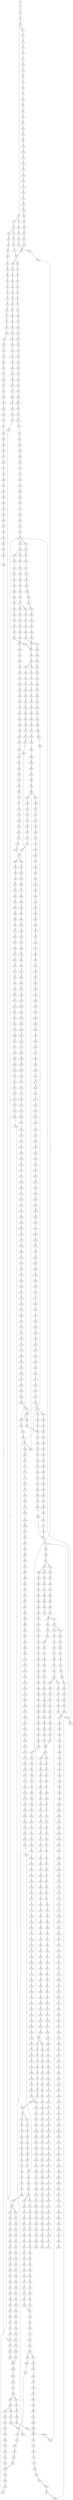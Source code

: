 strict digraph  {
	S0 -> S1 [ label = A ];
	S1 -> S2 [ label = C ];
	S2 -> S3 [ label = A ];
	S3 -> S4 [ label = G ];
	S4 -> S5 [ label = T ];
	S4 -> S6 [ label = G ];
	S5 -> S7 [ label = T ];
	S6 -> S8 [ label = G ];
	S6 -> S9 [ label = T ];
	S7 -> S10 [ label = G ];
	S8 -> S11 [ label = T ];
	S9 -> S12 [ label = C ];
	S10 -> S13 [ label = A ];
	S11 -> S14 [ label = C ];
	S12 -> S15 [ label = C ];
	S12 -> S16 [ label = T ];
	S13 -> S17 [ label = C ];
	S14 -> S18 [ label = C ];
	S15 -> S19 [ label = C ];
	S16 -> S20 [ label = C ];
	S17 -> S21 [ label = T ];
	S18 -> S22 [ label = G ];
	S19 -> S23 [ label = T ];
	S20 -> S24 [ label = T ];
	S21 -> S25 [ label = G ];
	S22 -> S26 [ label = C ];
	S23 -> S27 [ label = T ];
	S24 -> S28 [ label = C ];
	S25 -> S29 [ label = T ];
	S26 -> S30 [ label = C ];
	S27 -> S31 [ label = C ];
	S28 -> S32 [ label = C ];
	S29 -> S33 [ label = A ];
	S30 -> S34 [ label = G ];
	S31 -> S35 [ label = T ];
	S31 -> S36 [ label = G ];
	S32 -> S37 [ label = G ];
	S33 -> S38 [ label = C ];
	S34 -> S39 [ label = C ];
	S34 -> S40 [ label = G ];
	S35 -> S41 [ label = C ];
	S36 -> S42 [ label = C ];
	S37 -> S43 [ label = T ];
	S38 -> S44 [ label = A ];
	S39 -> S45 [ label = A ];
	S40 -> S46 [ label = A ];
	S41 -> S47 [ label = G ];
	S42 -> S48 [ label = A ];
	S43 -> S49 [ label = A ];
	S44 -> S50 [ label = C ];
	S45 -> S51 [ label = C ];
	S46 -> S52 [ label = A ];
	S47 -> S53 [ label = T ];
	S48 -> S54 [ label = C ];
	S49 -> S55 [ label = C ];
	S50 -> S56 [ label = T ];
	S51 -> S57 [ label = G ];
	S52 -> S58 [ label = C ];
	S53 -> S59 [ label = A ];
	S54 -> S60 [ label = G ];
	S55 -> S61 [ label = A ];
	S56 -> S62 [ label = T ];
	S57 -> S63 [ label = C ];
	S58 -> S64 [ label = T ];
	S59 -> S65 [ label = C ];
	S60 -> S66 [ label = T ];
	S61 -> S67 [ label = T ];
	S62 -> S68 [ label = G ];
	S63 -> S69 [ label = G ];
	S64 -> S70 [ label = G ];
	S65 -> S71 [ label = G ];
	S66 -> S72 [ label = G ];
	S67 -> S73 [ label = G ];
	S68 -> S74 [ label = G ];
	S69 -> S75 [ label = C ];
	S70 -> S76 [ label = C ];
	S71 -> S77 [ label = G ];
	S72 -> S78 [ label = G ];
	S73 -> S79 [ label = G ];
	S74 -> S80 [ label = A ];
	S75 -> S81 [ label = A ];
	S76 -> S82 [ label = A ];
	S77 -> S83 [ label = C ];
	S78 -> S84 [ label = C ];
	S79 -> S85 [ label = C ];
	S80 -> S86 [ label = G ];
	S81 -> S87 [ label = G ];
	S82 -> S88 [ label = A ];
	S83 -> S89 [ label = T ];
	S84 -> S90 [ label = G ];
	S85 -> S91 [ label = G ];
	S86 -> S92 [ label = A ];
	S87 -> S93 [ label = C ];
	S88 -> S94 [ label = C ];
	S89 -> S95 [ label = A ];
	S90 -> S96 [ label = T ];
	S91 -> S97 [ label = C ];
	S92 -> S98 [ label = C ];
	S93 -> S99 [ label = C ];
	S94 -> S100 [ label = C ];
	S95 -> S101 [ label = C ];
	S96 -> S102 [ label = C ];
	S97 -> S103 [ label = C ];
	S98 -> S104 [ label = C ];
	S99 -> S105 [ label = G ];
	S100 -> S106 [ label = A ];
	S101 -> S107 [ label = T ];
	S102 -> S108 [ label = C ];
	S103 -> S109 [ label = C ];
	S104 -> S110 [ label = C ];
	S105 -> S111 [ label = G ];
	S106 -> S112 [ label = G ];
	S107 -> S113 [ label = G ];
	S108 -> S114 [ label = C ];
	S109 -> S115 [ label = C ];
	S110 -> S116 [ label = C ];
	S111 -> S117 [ label = C ];
	S111 -> S118 [ label = T ];
	S112 -> S119 [ label = A ];
	S113 -> S120 [ label = G ];
	S114 -> S121 [ label = C ];
	S115 -> S122 [ label = C ];
	S116 -> S123 [ label = C ];
	S117 -> S124 [ label = A ];
	S118 -> S125 [ label = G ];
	S119 -> S126 [ label = A ];
	S120 -> S127 [ label = T ];
	S121 -> S128 [ label = A ];
	S122 -> S129 [ label = A ];
	S123 -> S130 [ label = C ];
	S124 -> S131 [ label = C ];
	S125 -> S132 [ label = G ];
	S126 -> S133 [ label = C ];
	S127 -> S134 [ label = G ];
	S128 -> S135 [ label = C ];
	S129 -> S136 [ label = C ];
	S130 -> S137 [ label = T ];
	S131 -> S138 [ label = T ];
	S132 -> S139 [ label = A ];
	S133 -> S140 [ label = A ];
	S134 -> S141 [ label = C ];
	S135 -> S142 [ label = T ];
	S136 -> S143 [ label = T ];
	S137 -> S144 [ label = T ];
	S138 -> S145 [ label = T ];
	S139 -> S146 [ label = A ];
	S140 -> S147 [ label = G ];
	S141 -> S148 [ label = T ];
	S142 -> S149 [ label = T ];
	S143 -> S150 [ label = T ];
	S144 -> S151 [ label = C ];
	S145 -> S152 [ label = C ];
	S146 -> S153 [ label = G ];
	S147 -> S154 [ label = C ];
	S148 -> S155 [ label = A ];
	S149 -> S156 [ label = G ];
	S150 -> S157 [ label = T ];
	S151 -> S158 [ label = A ];
	S152 -> S159 [ label = A ];
	S153 -> S160 [ label = A ];
	S154 -> S161 [ label = C ];
	S155 -> S162 [ label = C ];
	S156 -> S163 [ label = A ];
	S157 -> S164 [ label = A ];
	S158 -> S165 [ label = G ];
	S159 -> S166 [ label = G ];
	S160 -> S167 [ label = A ];
	S161 -> S168 [ label = G ];
	S162 -> S169 [ label = T ];
	S163 -> S170 [ label = G ];
	S164 -> S171 [ label = G ];
	S165 -> S172 [ label = A ];
	S166 -> S173 [ label = C ];
	S167 -> S174 [ label = C ];
	S168 -> S175 [ label = T ];
	S169 -> S176 [ label = G ];
	S170 -> S177 [ label = C ];
	S171 -> S178 [ label = C ];
	S172 -> S179 [ label = G ];
	S173 -> S180 [ label = C ];
	S174 -> S181 [ label = G ];
	S175 -> S182 [ label = C ];
	S176 -> S183 [ label = T ];
	S177 -> S184 [ label = C ];
	S178 -> S185 [ label = C ];
	S179 -> S186 [ label = G ];
	S180 -> S187 [ label = G ];
	S181 -> S188 [ label = G ];
	S182 -> S189 [ label = C ];
	S183 -> S190 [ label = A ];
	S184 -> S191 [ label = G ];
	S185 -> S192 [ label = G ];
	S186 -> S193 [ label = T ];
	S187 -> S194 [ label = C ];
	S188 -> S195 [ label = C ];
	S189 -> S196 [ label = T ];
	S190 -> S197 [ label = A ];
	S191 -> S198 [ label = C ];
	S192 -> S199 [ label = T ];
	S193 -> S200 [ label = C ];
	S194 -> S201 [ label = C ];
	S195 -> S202 [ label = A ];
	S196 -> S203 [ label = C ];
	S197 -> S204 [ label = C ];
	S198 -> S205 [ label = C ];
	S199 -> S206 [ label = C ];
	S200 -> S207 [ label = C ];
	S201 -> S208 [ label = C ];
	S202 -> S209 [ label = C ];
	S203 -> S210 [ label = T ];
	S204 -> S211 [ label = A ];
	S205 -> S212 [ label = C ];
	S206 -> S213 [ label = C ];
	S207 -> S214 [ label = C ];
	S208 -> S215 [ label = C ];
	S209 -> S216 [ label = C ];
	S209 -> S217 [ label = T ];
	S210 -> S218 [ label = G ];
	S211 -> S219 [ label = C ];
	S212 -> S220 [ label = C ];
	S213 -> S221 [ label = C ];
	S214 -> S222 [ label = T ];
	S215 -> S223 [ label = T ];
	S216 -> S224 [ label = G ];
	S217 -> S225 [ label = G ];
	S218 -> S226 [ label = T ];
	S219 -> S227 [ label = A ];
	S220 -> S223 [ label = T ];
	S221 -> S228 [ label = A ];
	S222 -> S229 [ label = T ];
	S223 -> S230 [ label = T ];
	S223 -> S231 [ label = C ];
	S224 -> S232 [ label = G ];
	S225 -> S233 [ label = G ];
	S226 -> S234 [ label = C ];
	S227 -> S235 [ label = C ];
	S228 -> S236 [ label = C ];
	S229 -> S31 [ label = C ];
	S230 -> S237 [ label = C ];
	S231 -> S238 [ label = C ];
	S232 -> S239 [ label = G ];
	S233 -> S240 [ label = G ];
	S234 -> S241 [ label = G ];
	S235 -> S242 [ label = G ];
	S236 -> S243 [ label = C ];
	S237 -> S244 [ label = A ];
	S238 -> S245 [ label = A ];
	S239 -> S246 [ label = A ];
	S240 -> S247 [ label = A ];
	S241 -> S248 [ label = T ];
	S242 -> S249 [ label = C ];
	S243 -> S250 [ label = A ];
	S244 -> S251 [ label = C ];
	S245 -> S252 [ label = C ];
	S246 -> S253 [ label = A ];
	S247 -> S254 [ label = A ];
	S248 -> S255 [ label = G ];
	S249 -> S256 [ label = T ];
	S250 -> S257 [ label = C ];
	S251 -> S258 [ label = G ];
	S252 -> S259 [ label = C ];
	S253 -> S260 [ label = T ];
	S254 -> S261 [ label = C ];
	S255 -> S262 [ label = G ];
	S256 -> S263 [ label = C ];
	S257 -> S264 [ label = C ];
	S258 -> S265 [ label = C ];
	S259 -> S266 [ label = C ];
	S260 -> S267 [ label = T ];
	S261 -> S268 [ label = T ];
	S262 -> S269 [ label = T ];
	S263 -> S270 [ label = C ];
	S264 -> S271 [ label = G ];
	S265 -> S272 [ label = T ];
	S266 -> S273 [ label = G ];
	S267 -> S274 [ label = G ];
	S268 -> S275 [ label = G ];
	S269 -> S276 [ label = A ];
	S270 -> S277 [ label = T ];
	S271 -> S278 [ label = A ];
	S272 -> S279 [ label = C ];
	S273 -> S280 [ label = C ];
	S274 -> S281 [ label = A ];
	S275 -> S282 [ label = G ];
	S277 -> S283 [ label = A ];
	S278 -> S284 [ label = T ];
	S279 -> S285 [ label = C ];
	S280 -> S286 [ label = C ];
	S281 -> S287 [ label = A ];
	S282 -> S288 [ label = A ];
	S283 -> S289 [ label = G ];
	S284 -> S290 [ label = C ];
	S285 -> S291 [ label = G ];
	S286 -> S292 [ label = G ];
	S287 -> S293 [ label = C ];
	S288 -> S294 [ label = C ];
	S289 -> S295 [ label = A ];
	S290 -> S296 [ label = G ];
	S291 -> S297 [ label = G ];
	S292 -> S298 [ label = G ];
	S293 -> S299 [ label = C ];
	S294 -> S300 [ label = C ];
	S295 -> S301 [ label = A ];
	S296 -> S302 [ label = G ];
	S297 -> S303 [ label = T ];
	S298 -> S304 [ label = T ];
	S299 -> S305 [ label = C ];
	S300 -> S306 [ label = C ];
	S301 -> S307 [ label = C ];
	S302 -> S308 [ label = T ];
	S303 -> S309 [ label = T ];
	S304 -> S310 [ label = C ];
	S305 -> S311 [ label = G ];
	S306 -> S312 [ label = G ];
	S307 -> S313 [ label = T ];
	S308 -> S314 [ label = T ];
	S309 -> S315 [ label = G ];
	S310 -> S316 [ label = C ];
	S311 -> S317 [ label = T ];
	S312 -> S318 [ label = T ];
	S313 -> S319 [ label = T ];
	S314 -> S320 [ label = C ];
	S315 -> S321 [ label = C ];
	S316 -> S322 [ label = C ];
	S317 -> S323 [ label = C ];
	S318 -> S324 [ label = C ];
	S319 -> S325 [ label = C ];
	S320 -> S326 [ label = C ];
	S321 -> S327 [ label = A ];
	S322 -> S328 [ label = A ];
	S323 -> S329 [ label = T ];
	S324 -> S330 [ label = T ];
	S325 -> S331 [ label = A ];
	S326 -> S332 [ label = A ];
	S327 -> S333 [ label = C ];
	S328 -> S334 [ label = G ];
	S329 -> S335 [ label = C ];
	S330 -> S336 [ label = C ];
	S331 -> S337 [ label = A ];
	S332 -> S338 [ label = G ];
	S333 -> S339 [ label = T ];
	S334 -> S340 [ label = T ];
	S335 -> S341 [ label = G ];
	S336 -> S341 [ label = G ];
	S337 -> S342 [ label = C ];
	S338 -> S343 [ label = T ];
	S339 -> S344 [ label = G ];
	S340 -> S345 [ label = G ];
	S341 -> S346 [ label = G ];
	S342 -> S347 [ label = C ];
	S342 -> S348 [ label = T ];
	S343 -> S349 [ label = G ];
	S344 -> S350 [ label = G ];
	S345 -> S351 [ label = G ];
	S346 -> S352 [ label = C ];
	S347 -> S353 [ label = G ];
	S348 -> S354 [ label = G ];
	S349 -> S355 [ label = G ];
	S350 -> S356 [ label = T ];
	S351 -> S357 [ label = T ];
	S352 -> S358 [ label = A ];
	S353 -> S359 [ label = G ];
	S354 -> S360 [ label = G ];
	S354 -> S361 [ label = C ];
	S355 -> S362 [ label = T ];
	S356 -> S363 [ label = C ];
	S357 -> S364 [ label = C ];
	S358 -> S365 [ label = C ];
	S359 -> S366 [ label = C ];
	S360 -> S367 [ label = C ];
	S361 -> S368 [ label = C ];
	S362 -> S369 [ label = C ];
	S363 -> S370 [ label = G ];
	S364 -> S371 [ label = G ];
	S365 -> S372 [ label = C ];
	S366 -> S373 [ label = C ];
	S367 -> S374 [ label = C ];
	S368 -> S375 [ label = C ];
	S369 -> S371 [ label = G ];
	S370 -> S376 [ label = T ];
	S371 -> S377 [ label = T ];
	S372 -> S378 [ label = G ];
	S373 -> S379 [ label = C ];
	S374 -> S380 [ label = C ];
	S375 -> S381 [ label = T ];
	S376 -> S382 [ label = C ];
	S377 -> S383 [ label = C ];
	S378 -> S384 [ label = A ];
	S379 -> S385 [ label = A ];
	S380 -> S386 [ label = A ];
	S381 -> S387 [ label = A ];
	S382 -> S388 [ label = C ];
	S383 -> S389 [ label = C ];
	S384 -> S390 [ label = G ];
	S384 -> S391 [ label = A ];
	S385 -> S392 [ label = G ];
	S386 -> S393 [ label = G ];
	S387 -> S394 [ label = G ];
	S388 -> S395 [ label = G ];
	S389 -> S395 [ label = G ];
	S390 -> S396 [ label = T ];
	S391 -> S397 [ label = T ];
	S392 -> S398 [ label = T ];
	S393 -> S399 [ label = G ];
	S394 -> S400 [ label = G ];
	S395 -> S401 [ label = T ];
	S396 -> S402 [ label = C ];
	S397 -> S403 [ label = G ];
	S398 -> S404 [ label = T ];
	S399 -> S405 [ label = T ];
	S400 -> S406 [ label = T ];
	S401 -> S407 [ label = C ];
	S402 -> S408 [ label = C ];
	S403 -> S409 [ label = T ];
	S404 -> S410 [ label = G ];
	S405 -> S411 [ label = G ];
	S406 -> S412 [ label = G ];
	S407 -> S413 [ label = A ];
	S408 -> S414 [ label = A ];
	S408 -> S415 [ label = T ];
	S409 -> S416 [ label = A ];
	S410 -> S417 [ label = T ];
	S411 -> S418 [ label = C ];
	S411 -> S419 [ label = G ];
	S412 -> S420 [ label = T ];
	S413 -> S421 [ label = C ];
	S414 -> S422 [ label = G ];
	S415 -> S423 [ label = C ];
	S416 -> S424 [ label = G ];
	S417 -> S425 [ label = G ];
	S418 -> S426 [ label = G ];
	S419 -> S427 [ label = G ];
	S420 -> S428 [ label = G ];
	S421 -> S429 [ label = C ];
	S422 -> S430 [ label = T ];
	S422 -> S431 [ label = C ];
	S423 -> S432 [ label = G ];
	S424 -> S433 [ label = T ];
	S425 -> S434 [ label = C ];
	S426 -> S435 [ label = C ];
	S427 -> S436 [ label = C ];
	S428 -> S437 [ label = C ];
	S429 -> S438 [ label = C ];
	S429 -> S439 [ label = G ];
	S430 -> S440 [ label = A ];
	S431 -> S441 [ label = T ];
	S432 -> S442 [ label = A ];
	S433 -> S443 [ label = T ];
	S434 -> S444 [ label = G ];
	S435 -> S445 [ label = G ];
	S436 -> S446 [ label = T ];
	S437 -> S447 [ label = G ];
	S438 -> S448 [ label = T ];
	S439 -> S449 [ label = A ];
	S440 -> S450 [ label = G ];
	S441 -> S451 [ label = T ];
	S442 -> S452 [ label = A ];
	S443 -> S453 [ label = T ];
	S444 -> S454 [ label = T ];
	S445 -> S455 [ label = T ];
	S446 -> S456 [ label = T ];
	S447 -> S457 [ label = T ];
	S448 -> S458 [ label = G ];
	S449 -> S459 [ label = A ];
	S449 -> S460 [ label = G ];
	S450 -> S461 [ label = G ];
	S451 -> S462 [ label = C ];
	S452 -> S463 [ label = C ];
	S453 -> S464 [ label = C ];
	S454 -> S465 [ label = C ];
	S455 -> S466 [ label = C ];
	S456 -> S467 [ label = C ];
	S457 -> S468 [ label = C ];
	S458 -> S469 [ label = T ];
	S459 -> S470 [ label = T ];
	S460 -> S471 [ label = T ];
	S461 -> S472 [ label = G ];
	S462 -> S473 [ label = A ];
	S463 -> S474 [ label = T ];
	S464 -> S475 [ label = A ];
	S465 -> S476 [ label = G ];
	S466 -> S477 [ label = G ];
	S467 -> S478 [ label = G ];
	S468 -> S479 [ label = G ];
	S469 -> S480 [ label = C ];
	S470 -> S481 [ label = C ];
	S471 -> S482 [ label = C ];
	S472 -> S483 [ label = T ];
	S473 -> S484 [ label = C ];
	S474 -> S485 [ label = T ];
	S475 -> S486 [ label = C ];
	S476 -> S487 [ label = A ];
	S477 -> S488 [ label = T ];
	S478 -> S489 [ label = A ];
	S479 -> S487 [ label = A ];
	S480 -> S490 [ label = C ];
	S481 -> S491 [ label = C ];
	S482 -> S408 [ label = C ];
	S483 -> S492 [ label = C ];
	S484 -> S493 [ label = G ];
	S485 -> S494 [ label = C ];
	S486 -> S495 [ label = T ];
	S487 -> S496 [ label = A ];
	S488 -> S497 [ label = G ];
	S489 -> S498 [ label = A ];
	S490 -> S499 [ label = T ];
	S491 -> S500 [ label = T ];
	S492 -> S501 [ label = A ];
	S493 -> S502 [ label = C ];
	S494 -> S503 [ label = A ];
	S495 -> S504 [ label = C ];
	S496 -> S505 [ label = C ];
	S497 -> S506 [ label = C ];
	S498 -> S507 [ label = C ];
	S499 -> S508 [ label = T ];
	S500 -> S509 [ label = C ];
	S501 -> S510 [ label = C ];
	S502 -> S511 [ label = C ];
	S503 -> S512 [ label = A ];
	S504 -> S513 [ label = C ];
	S505 -> S514 [ label = C ];
	S505 -> S515 [ label = A ];
	S506 -> S516 [ label = A ];
	S507 -> S517 [ label = A ];
	S508 -> S518 [ label = G ];
	S509 -> S519 [ label = G ];
	S510 -> S520 [ label = T ];
	S511 -> S521 [ label = C ];
	S512 -> S342 [ label = C ];
	S513 -> S522 [ label = T ];
	S514 -> S523 [ label = T ];
	S515 -> S524 [ label = C ];
	S516 -> S525 [ label = T ];
	S517 -> S526 [ label = C ];
	S518 -> S527 [ label = A ];
	S518 -> S528 [ label = T ];
	S519 -> S529 [ label = A ];
	S520 -> S530 [ label = C ];
	S521 -> S531 [ label = T ];
	S522 -> S532 [ label = T ];
	S523 -> S533 [ label = T ];
	S524 -> S534 [ label = C ];
	S525 -> S535 [ label = C ];
	S526 -> S536 [ label = G ];
	S527 -> S537 [ label = A ];
	S528 -> S538 [ label = A ];
	S529 -> S539 [ label = A ];
	S530 -> S540 [ label = G ];
	S531 -> S541 [ label = T ];
	S532 -> S542 [ label = T ];
	S533 -> S543 [ label = C ];
	S534 -> S544 [ label = C ];
	S535 -> S545 [ label = C ];
	S536 -> S546 [ label = C ];
	S537 -> S547 [ label = C ];
	S538 -> S548 [ label = G ];
	S539 -> S549 [ label = C ];
	S540 -> S550 [ label = C ];
	S541 -> S551 [ label = C ];
	S542 -> S552 [ label = C ];
	S543 -> S553 [ label = G ];
	S544 -> S554 [ label = G ];
	S545 -> S555 [ label = G ];
	S546 -> S556 [ label = G ];
	S547 -> S557 [ label = T ];
	S548 -> S558 [ label = G ];
	S549 -> S474 [ label = T ];
	S550 -> S559 [ label = T ];
	S551 -> S560 [ label = A ];
	S552 -> S561 [ label = A ];
	S553 -> S562 [ label = T ];
	S554 -> S563 [ label = T ];
	S555 -> S564 [ label = C ];
	S556 -> S565 [ label = C ];
	S557 -> S566 [ label = T ];
	S558 -> S567 [ label = A ];
	S559 -> S568 [ label = T ];
	S560 -> S569 [ label = T ];
	S561 -> S570 [ label = T ];
	S562 -> S571 [ label = A ];
	S563 -> S572 [ label = A ];
	S564 -> S573 [ label = A ];
	S565 -> S574 [ label = A ];
	S566 -> S575 [ label = C ];
	S567 -> S576 [ label = G ];
	S568 -> S577 [ label = C ];
	S569 -> S578 [ label = C ];
	S570 -> S579 [ label = C ];
	S571 -> S580 [ label = C ];
	S572 -> S581 [ label = C ];
	S573 -> S582 [ label = C ];
	S574 -> S583 [ label = C ];
	S575 -> S584 [ label = A ];
	S576 -> S585 [ label = A ];
	S577 -> S586 [ label = A ];
	S578 -> S587 [ label = C ];
	S579 -> S588 [ label = C ];
	S580 -> S589 [ label = T ];
	S581 -> S590 [ label = G ];
	S582 -> S591 [ label = G ];
	S583 -> S592 [ label = G ];
	S584 -> S593 [ label = A ];
	S585 -> S594 [ label = G ];
	S586 -> S595 [ label = T ];
	S587 -> S596 [ label = A ];
	S588 -> S597 [ label = A ];
	S589 -> S598 [ label = T ];
	S590 -> S599 [ label = T ];
	S591 -> S600 [ label = T ];
	S592 -> S601 [ label = T ];
	S593 -> S342 [ label = C ];
	S594 -> S602 [ label = G ];
	S595 -> S603 [ label = C ];
	S596 -> S604 [ label = G ];
	S597 -> S605 [ label = G ];
	S598 -> S606 [ label = C ];
	S599 -> S607 [ label = C ];
	S600 -> S608 [ label = C ];
	S601 -> S609 [ label = C ];
	S602 -> S610 [ label = T ];
	S603 -> S611 [ label = C ];
	S604 -> S612 [ label = A ];
	S605 -> S612 [ label = A ];
	S606 -> S613 [ label = A ];
	S607 -> S614 [ label = C ];
	S608 -> S615 [ label = G ];
	S609 -> S616 [ label = C ];
	S610 -> S617 [ label = C ];
	S611 -> S618 [ label = A ];
	S612 -> S619 [ label = A ];
	S613 -> S620 [ label = A ];
	S614 -> S621 [ label = A ];
	S615 -> S622 [ label = A ];
	S616 -> S623 [ label = A ];
	S617 -> S624 [ label = C ];
	S618 -> S604 [ label = G ];
	S619 -> S625 [ label = C ];
	S620 -> S626 [ label = G ];
	S621 -> S627 [ label = G ];
	S622 -> S628 [ label = G ];
	S623 -> S629 [ label = G ];
	S624 -> S630 [ label = C ];
	S625 -> S631 [ label = C ];
	S626 -> S632 [ label = C ];
	S627 -> S633 [ label = C ];
	S628 -> S634 [ label = C ];
	S629 -> S635 [ label = C ];
	S630 -> S636 [ label = A ];
	S630 -> S637 [ label = G ];
	S631 -> S638 [ label = A ];
	S631 -> S639 [ label = G ];
	S632 -> S640 [ label = G ];
	S633 -> S641 [ label = G ];
	S634 -> S642 [ label = G ];
	S635 -> S643 [ label = T ];
	S635 -> S641 [ label = G ];
	S636 -> S644 [ label = G ];
	S637 -> S645 [ label = G ];
	S638 -> S646 [ label = G ];
	S638 -> S647 [ label = C ];
	S639 -> S648 [ label = G ];
	S640 -> S649 [ label = A ];
	S641 -> S650 [ label = A ];
	S642 -> S651 [ label = A ];
	S643 -> S652 [ label = T ];
	S644 -> S653 [ label = A ];
	S645 -> S654 [ label = A ];
	S646 -> S655 [ label = A ];
	S647 -> S656 [ label = C ];
	S648 -> S657 [ label = A ];
	S649 -> S658 [ label = G ];
	S650 -> S659 [ label = G ];
	S651 -> S660 [ label = G ];
	S652 -> S462 [ label = C ];
	S653 -> S661 [ label = G ];
	S654 -> S662 [ label = G ];
	S655 -> S663 [ label = C ];
	S656 -> S664 [ label = A ];
	S657 -> S665 [ label = C ];
	S658 -> S666 [ label = T ];
	S659 -> S667 [ label = T ];
	S660 -> S668 [ label = T ];
	S661 -> S669 [ label = C ];
	S662 -> S670 [ label = G ];
	S663 -> S671 [ label = T ];
	S664 -> S672 [ label = C ];
	S665 -> S673 [ label = G ];
	S666 -> S674 [ label = C ];
	S667 -> S675 [ label = C ];
	S668 -> S676 [ label = C ];
	S669 -> S677 [ label = C ];
	S670 -> S678 [ label = C ];
	S671 -> S679 [ label = C ];
	S672 -> S680 [ label = C ];
	S673 -> S681 [ label = C ];
	S674 -> S682 [ label = C ];
	S675 -> S683 [ label = C ];
	S675 -> S684 [ label = T ];
	S676 -> S685 [ label = G ];
	S677 -> S686 [ label = A ];
	S678 -> S687 [ label = G ];
	S679 -> S688 [ label = C ];
	S680 -> S689 [ label = C ];
	S681 -> S690 [ label = C ];
	S682 -> S691 [ label = C ];
	S683 -> S691 [ label = C ];
	S684 -> S692 [ label = C ];
	S685 -> S693 [ label = A ];
	S686 -> S694 [ label = C ];
	S687 -> S695 [ label = T ];
	S688 -> S696 [ label = C ];
	S689 -> S697 [ label = C ];
	S690 -> S698 [ label = C ];
	S691 -> S699 [ label = T ];
	S691 -> S700 [ label = G ];
	S692 -> S701 [ label = G ];
	S693 -> S702 [ label = A ];
	S694 -> S703 [ label = G ];
	S695 -> S704 [ label = G ];
	S696 -> S705 [ label = A ];
	S697 -> S706 [ label = T ];
	S698 -> S707 [ label = A ];
	S699 -> S708 [ label = C ];
	S700 -> S709 [ label = C ];
	S701 -> S710 [ label = T ];
	S702 -> S711 [ label = C ];
	S703 -> S712 [ label = G ];
	S704 -> S713 [ label = G ];
	S705 -> S714 [ label = T ];
	S706 -> S715 [ label = T ];
	S707 -> S716 [ label = T ];
	S708 -> S717 [ label = C ];
	S709 -> S718 [ label = C ];
	S710 -> S719 [ label = C ];
	S711 -> S720 [ label = C ];
	S712 -> S721 [ label = T ];
	S713 -> S722 [ label = T ];
	S714 -> S723 [ label = C ];
	S715 -> S724 [ label = C ];
	S716 -> S725 [ label = C ];
	S717 -> S726 [ label = G ];
	S718 -> S727 [ label = T ];
	S719 -> S728 [ label = T ];
	S720 -> S729 [ label = T ];
	S721 -> S730 [ label = T ];
	S722 -> S731 [ label = A ];
	S723 -> S732 [ label = T ];
	S724 -> S733 [ label = C ];
	S724 -> S734 [ label = G ];
	S725 -> S735 [ label = G ];
	S726 -> S736 [ label = G ];
	S727 -> S737 [ label = G ];
	S728 -> S738 [ label = G ];
	S729 -> S739 [ label = G ];
	S730 -> S740 [ label = A ];
	S731 -> S741 [ label = T ];
	S732 -> S742 [ label = G ];
	S733 -> S743 [ label = T ];
	S734 -> S744 [ label = A ];
	S735 -> S745 [ label = T ];
	S736 -> S746 [ label = T ];
	S737 -> S747 [ label = T ];
	S738 -> S748 [ label = T ];
	S739 -> S749 [ label = T ];
	S740 -> S750 [ label = C ];
	S741 -> S751 [ label = G ];
	S742 -> S752 [ label = C ];
	S743 -> S753 [ label = G ];
	S744 -> S754 [ label = T ];
	S745 -> S755 [ label = C ];
	S746 -> S756 [ label = C ];
	S747 -> S757 [ label = C ];
	S748 -> S758 [ label = T ];
	S749 -> S759 [ label = C ];
	S750 -> S760 [ label = T ];
	S751 -> S761 [ label = A ];
	S752 -> S762 [ label = C ];
	S753 -> S763 [ label = T ];
	S754 -> S764 [ label = C ];
	S755 -> S765 [ label = C ];
	S756 -> S766 [ label = T ];
	S757 -> S767 [ label = G ];
	S758 -> S768 [ label = C ];
	S759 -> S769 [ label = G ];
	S760 -> S770 [ label = G ];
	S761 -> S771 [ label = G ];
	S762 -> S772 [ label = A ];
	S763 -> S773 [ label = C ];
	S764 -> S774 [ label = G ];
	S765 -> S775 [ label = T ];
	S766 -> S776 [ label = G ];
	S767 -> S777 [ label = C ];
	S768 -> S778 [ label = C ];
	S769 -> S779 [ label = C ];
	S770 -> S780 [ label = C ];
	S771 -> S781 [ label = C ];
	S772 -> S782 [ label = G ];
	S773 -> S783 [ label = C ];
	S774 -> S784 [ label = T ];
	S775 -> S785 [ label = C ];
	S776 -> S786 [ label = G ];
	S777 -> S787 [ label = G ];
	S778 -> S788 [ label = G ];
	S779 -> S789 [ label = G ];
	S780 -> S790 [ label = A ];
	S781 -> S791 [ label = G ];
	S782 -> S792 [ label = T ];
	S783 -> S793 [ label = T ];
	S784 -> S794 [ label = T ];
	S785 -> S795 [ label = T ];
	S786 -> S796 [ label = A ];
	S787 -> S797 [ label = C ];
	S788 -> S798 [ label = T ];
	S789 -> S797 [ label = C ];
	S790 -> S799 [ label = G ];
	S791 -> S800 [ label = G ];
	S792 -> S801 [ label = C ];
	S793 -> S802 [ label = T ];
	S794 -> S803 [ label = T ];
	S795 -> S804 [ label = T ];
	S796 -> S805 [ label = G ];
	S797 -> S806 [ label = G ];
	S797 -> S807 [ label = A ];
	S798 -> S808 [ label = G ];
	S799 -> S809 [ label = A ];
	S800 -> S810 [ label = T ];
	S801 -> S811 [ label = G ];
	S802 -> S518 [ label = G ];
	S803 -> S812 [ label = G ];
	S804 -> S813 [ label = C ];
	S805 -> S814 [ label = G ];
	S806 -> S815 [ label = A ];
	S807 -> S816 [ label = A ];
	S808 -> S817 [ label = G ];
	S809 -> S818 [ label = C ];
	S810 -> S819 [ label = C ];
	S811 -> S820 [ label = T ];
	S812 -> S821 [ label = T ];
	S813 -> S822 [ label = T ];
	S814 -> S823 [ label = G ];
	S815 -> S824 [ label = G ];
	S816 -> S825 [ label = C ];
	S817 -> S826 [ label = C ];
	S818 -> S827 [ label = G ];
	S819 -> S828 [ label = G ];
	S820 -> S829 [ label = A ];
	S821 -> S830 [ label = A ];
	S822 -> S831 [ label = C ];
	S823 -> S832 [ label = T ];
	S824 -> S833 [ label = C ];
	S825 -> S834 [ label = C ];
	S826 -> S835 [ label = C ];
	S827 -> S836 [ label = G ];
	S828 -> S837 [ label = C ];
	S829 -> S838 [ label = A ];
	S830 -> S839 [ label = G ];
	S831 -> S840 [ label = G ];
	S832 -> S841 [ label = G ];
	S833 -> S842 [ label = A ];
	S834 -> S843 [ label = C ];
	S835 -> S844 [ label = C ];
	S836 -> S845 [ label = A ];
	S837 -> S846 [ label = A ];
	S838 -> S847 [ label = G ];
	S839 -> S848 [ label = G ];
	S840 -> S849 [ label = G ];
	S841 -> S850 [ label = T ];
	S842 -> S851 [ label = G ];
	S843 -> S852 [ label = G ];
	S844 -> S853 [ label = G ];
	S845 -> S854 [ label = C ];
	S846 -> S855 [ label = C ];
	S847 -> S856 [ label = A ];
	S848 -> S857 [ label = A ];
	S849 -> S858 [ label = A ];
	S850 -> S859 [ label = T ];
	S851 -> S860 [ label = T ];
	S852 -> S861 [ label = T ];
	S853 -> S862 [ label = T ];
	S854 -> S863 [ label = A ];
	S855 -> S864 [ label = G ];
	S856 -> S865 [ label = C ];
	S857 -> S866 [ label = A ];
	S858 -> S867 [ label = G ];
	S859 -> S868 [ label = C ];
	S860 -> S869 [ label = G ];
	S861 -> S870 [ label = A ];
	S862 -> S871 [ label = C ];
	S863 -> S872 [ label = C ];
	S864 -> S873 [ label = C ];
	S865 -> S874 [ label = G ];
	S866 -> S875 [ label = A ];
	S867 -> S876 [ label = A ];
	S868 -> S877 [ label = C ];
	S869 -> S878 [ label = C ];
	S870 -> S879 [ label = C ];
	S871 -> S880 [ label = C ];
	S872 -> S881 [ label = A ];
	S873 -> S882 [ label = G ];
	S874 -> S883 [ label = G ];
	S875 -> S884 [ label = G ];
	S876 -> S885 [ label = G ];
	S877 -> S886 [ label = A ];
	S878 -> S887 [ label = A ];
	S879 -> S888 [ label = A ];
	S880 -> S889 [ label = A ];
	S881 -> S890 [ label = C ];
	S882 -> S891 [ label = C ];
	S883 -> S892 [ label = C ];
	S884 -> S893 [ label = G ];
	S885 -> S894 [ label = G ];
	S886 -> S895 [ label = G ];
	S887 -> S896 [ label = A ];
	S888 -> S897 [ label = G ];
	S889 -> S898 [ label = G ];
	S890 -> S899 [ label = C ];
	S891 -> S900 [ label = G ];
	S892 -> S901 [ label = T ];
	S893 -> S902 [ label = T ];
	S894 -> S903 [ label = T ];
	S895 -> S904 [ label = C ];
	S896 -> S905 [ label = C ];
	S897 -> S906 [ label = C ];
	S898 -> S907 [ label = T ];
	S899 -> S908 [ label = T ];
	S900 -> S909 [ label = G ];
	S901 -> S910 [ label = C ];
	S902 -> S911 [ label = C ];
	S903 -> S912 [ label = C ];
	S904 -> S913 [ label = A ];
	S905 -> S914 [ label = A ];
	S906 -> S915 [ label = A ];
	S907 -> S916 [ label = A ];
	S908 -> S917 [ label = C ];
	S909 -> S918 [ label = C ];
	S910 -> S919 [ label = T ];
	S911 -> S920 [ label = C ];
	S912 -> S624 [ label = C ];
	S913 -> S921 [ label = G ];
	S914 -> S922 [ label = G ];
	S915 -> S923 [ label = G ];
	S916 -> S924 [ label = G ];
	S917 -> S925 [ label = T ];
	S918 -> S926 [ label = T ];
	S919 -> S927 [ label = C ];
	S920 -> S928 [ label = C ];
	S921 -> S929 [ label = A ];
	S922 -> S930 [ label = C ];
	S923 -> S931 [ label = G ];
	S924 -> S932 [ label = C ];
	S925 -> S933 [ label = A ];
	S926 -> S934 [ label = G ];
	S927 -> S935 [ label = G ];
	S928 -> S936 [ label = G ];
	S929 -> S937 [ label = T ];
	S930 -> S938 [ label = T ];
	S931 -> S939 [ label = T ];
	S932 -> S940 [ label = T ];
	S933 -> S941 [ label = G ];
	S934 -> S942 [ label = G ];
	S935 -> S943 [ label = A ];
	S936 -> S944 [ label = A ];
	S937 -> S945 [ label = A ];
	S938 -> S946 [ label = A ];
	S939 -> S947 [ label = G ];
	S940 -> S948 [ label = C ];
	S941 -> S949 [ label = A ];
	S942 -> S950 [ label = A ];
	S943 -> S951 [ label = A ];
	S944 -> S952 [ label = A ];
	S945 -> S953 [ label = A ];
	S946 -> S954 [ label = C ];
	S947 -> S955 [ label = C ];
	S948 -> S956 [ label = C ];
	S949 -> S957 [ label = A ];
	S950 -> S958 [ label = A ];
	S951 -> S959 [ label = G ];
	S952 -> S960 [ label = G ];
	S953 -> S961 [ label = A ];
	S954 -> S962 [ label = G ];
	S955 -> S963 [ label = A ];
	S956 -> S964 [ label = A ];
	S957 -> S965 [ label = C ];
	S958 -> S966 [ label = T ];
	S959 -> S967 [ label = T ];
	S960 -> S968 [ label = T ];
	S961 -> S969 [ label = A ];
	S962 -> S970 [ label = A ];
	S963 -> S971 [ label = C ];
	S964 -> S972 [ label = C ];
	S965 -> S973 [ label = G ];
	S966 -> S974 [ label = G ];
	S967 -> S975 [ label = C ];
	S968 -> S976 [ label = C ];
	S969 -> S977 [ label = A ];
	S970 -> S978 [ label = G ];
	S971 -> S979 [ label = G ];
	S972 -> S980 [ label = C ];
	S973 -> S981 [ label = A ];
	S974 -> S982 [ label = G ];
	S975 -> S983 [ label = G ];
	S976 -> S984 [ label = G ];
	S977 -> S985 [ label = C ];
	S978 -> S986 [ label = A ];
	S979 -> S987 [ label = C ];
	S980 -> S988 [ label = G ];
	S981 -> S989 [ label = G ];
	S982 -> S990 [ label = G ];
	S983 -> S991 [ label = C ];
	S984 -> S992 [ label = A ];
	S985 -> S993 [ label = T ];
	S986 -> S994 [ label = A ];
	S987 -> S995 [ label = G ];
	S988 -> S996 [ label = G ];
	S989 -> S997 [ label = G ];
	S990 -> S998 [ label = G ];
	S991 -> S999 [ label = G ];
	S992 -> S1000 [ label = G ];
	S993 -> S1001 [ label = T ];
	S994 -> S1002 [ label = C ];
	S995 -> S1003 [ label = G ];
	S996 -> S1004 [ label = A ];
	S997 -> S1005 [ label = T ];
	S998 -> S1006 [ label = T ];
	S999 -> S1007 [ label = G ];
	S1000 -> S1008 [ label = G ];
	S1001 -> S1009 [ label = T ];
	S1002 -> S1010 [ label = T ];
	S1003 -> S1011 [ label = T ];
	S1004 -> S1012 [ label = C ];
	S1005 -> S1013 [ label = G ];
	S1006 -> S1014 [ label = C ];
	S1007 -> S1015 [ label = C ];
	S1008 -> S1016 [ label = T ];
	S1009 -> S1017 [ label = G ];
	S1010 -> S1018 [ label = G ];
	S1011 -> S1019 [ label = G ];
	S1012 -> S1020 [ label = G ];
	S1013 -> S1021 [ label = T ];
	S1014 -> S1022 [ label = C ];
	S1015 -> S1023 [ label = T ];
	S1016 -> S1024 [ label = A ];
	S1017 -> S1025 [ label = C ];
	S1018 -> S1026 [ label = G ];
	S1019 -> S1027 [ label = C ];
	S1020 -> S1028 [ label = T ];
	S1021 -> S1029 [ label = C ];
	S1022 -> S1030 [ label = G ];
	S1023 -> S1031 [ label = A ];
	S1024 -> S1032 [ label = T ];
	S1025 -> S1033 [ label = C ];
	S1026 -> S1034 [ label = C ];
	S1027 -> S1035 [ label = C ];
	S1028 -> S1036 [ label = C ];
	S1029 -> S1037 [ label = C ];
	S1030 -> S1038 [ label = C ];
	S1031 -> S1039 [ label = T ];
	S1032 -> S1040 [ label = A ];
	S1033 -> S1041 [ label = G ];
	S1034 -> S1042 [ label = G ];
	S1035 -> S1043 [ label = G ];
	S1036 -> S1044 [ label = G ];
	S1037 -> S1045 [ label = C ];
	S1038 -> S1046 [ label = C ];
	S1039 -> S1047 [ label = A ];
	S1040 -> S1048 [ label = A ];
	S1041 -> S1049 [ label = T ];
	S1042 -> S1050 [ label = C ];
	S1043 -> S1051 [ label = C ];
	S1044 -> S1052 [ label = T ];
	S1045 -> S1053 [ label = T ];
	S1046 -> S34 [ label = G ];
	S1047 -> S1054 [ label = G ];
	S1048 -> S1055 [ label = G ];
	S1049 -> S1056 [ label = A ];
	S1050 -> S1057 [ label = A ];
	S1051 -> S1058 [ label = A ];
	S1052 -> S1059 [ label = G ];
	S1053 -> S1060 [ label = G ];
	S1054 -> S1061 [ label = T ];
	S1055 -> S1062 [ label = T ];
	S1056 -> S1063 [ label = G ];
	S1057 -> S1064 [ label = G ];
	S1058 -> S1065 [ label = A ];
	S1059 -> S1066 [ label = A ];
	S1060 -> S1067 [ label = T ];
	S1061 -> S1068 [ label = A ];
	S1062 -> S1069 [ label = C ];
	S1063 -> S1070 [ label = C ];
	S1064 -> S1071 [ label = C ];
	S1065 -> S1072 [ label = C ];
	S1066 -> S1073 [ label = C ];
	S1067 -> S1074 [ label = C ];
	S1068 -> S1075 [ label = G ];
	S1069 -> S1076 [ label = G ];
	S1070 -> S1077 [ label = C ];
	S1071 -> S1078 [ label = G ];
	S1072 -> S1079 [ label = C ];
	S1073 -> S1080 [ label = C ];
	S1074 -> S1081 [ label = C ];
	S1075 -> S1082 [ label = C ];
	S1076 -> S1083 [ label = T ];
	S1077 -> S1084 [ label = G ];
	S1078 -> S1085 [ label = G ];
	S1079 -> S1086 [ label = A ];
	S1080 -> S1087 [ label = G ];
	S1081 -> S1088 [ label = T ];
	S1082 -> S1089 [ label = C ];
	S1083 -> S1090 [ label = G ];
	S1084 -> S1091 [ label = G ];
	S1085 -> S1092 [ label = G ];
	S1086 -> S1093 [ label = G ];
	S1087 -> S1094 [ label = G ];
	S1088 -> S1095 [ label = A ];
	S1089 -> S1096 [ label = G ];
	S1090 -> S1097 [ label = G ];
	S1091 -> S1098 [ label = T ];
	S1092 -> S1099 [ label = T ];
	S1093 -> S1100 [ label = T ];
	S1094 -> S1101 [ label = T ];
	S1095 -> S1102 [ label = C ];
	S1096 -> S1103 [ label = A ];
	S1097 -> S1104 [ label = T ];
	S1098 -> S1105 [ label = G ];
	S1099 -> S1106 [ label = G ];
	S1100 -> S1107 [ label = C ];
	S1101 -> S1108 [ label = C ];
	S1102 -> S1109 [ label = T ];
	S1103 -> S1110 [ label = A ];
	S1104 -> S1111 [ label = A ];
	S1105 -> S1112 [ label = A ];
	S1106 -> S1113 [ label = C ];
	S1107 -> S1114 [ label = G ];
	S1108 -> S1115 [ label = G ];
	S1109 -> S1116 [ label = A ];
	S1110 -> S1117 [ label = A ];
	S1111 -> S1118 [ label = C ];
	S1112 -> S1119 [ label = C ];
	S1113 -> S1120 [ label = C ];
	S1114 -> S1121 [ label = C ];
	S1115 -> S1122 [ label = C ];
	S1116 -> S1123 [ label = C ];
	S1117 -> S1124 [ label = C ];
	S1118 -> S1125 [ label = C ];
	S1119 -> S1126 [ label = G ];
	S1120 -> S1127 [ label = G ];
	S1121 -> S1128 [ label = G ];
	S1122 -> S1129 [ label = G ];
	S1123 -> S1130 [ label = C ];
	S1124 -> S1131 [ label = C ];
	S1125 -> S1132 [ label = G ];
	S1126 -> S1133 [ label = T ];
	S1127 -> S1134 [ label = C ];
	S1128 -> S1135 [ label = C ];
	S1129 -> S1136 [ label = T ];
	S1130 -> S1137 [ label = A ];
	S1131 -> S1138 [ label = C ];
	S1132 -> S1139 [ label = G ];
	S1133 -> S1140 [ label = G ];
	S1134 -> S1141 [ label = C ];
	S1135 -> S1142 [ label = A ];
	S1136 -> S1143 [ label = A ];
	S1137 -> S1144 [ label = G ];
	S1138 -> S1145 [ label = C ];
	S1139 -> S1146 [ label = T ];
	S1140 -> S1147 [ label = G ];
	S1141 -> S1148 [ label = G ];
	S1142 -> S1149 [ label = G ];
	S1143 -> S1150 [ label = G ];
	S1144 -> S1151 [ label = G ];
	S1145 -> S1152 [ label = G ];
	S1146 -> S1153 [ label = G ];
	S1147 -> S1154 [ label = G ];
	S1148 -> S1155 [ label = G ];
	S1149 -> S1156 [ label = C ];
	S1150 -> S1157 [ label = C ];
	S1151 -> S1158 [ label = A ];
	S1152 -> S1159 [ label = A ];
	S1153 -> S1160 [ label = G ];
	S1154 -> S1161 [ label = T ];
	S1155 -> S1162 [ label = T ];
	S1156 -> S1163 [ label = C ];
	S1157 -> S1164 [ label = C ];
	S1158 -> S1165 [ label = G ];
	S1159 -> S1166 [ label = C ];
	S1160 -> S1167 [ label = T ];
	S1161 -> S1168 [ label = A ];
	S1162 -> S1169 [ label = G ];
	S1163 -> S105 [ label = G ];
	S1164 -> S1170 [ label = G ];
	S1165 -> S1171 [ label = A ];
	S1166 -> S1172 [ label = T ];
	S1167 -> S1173 [ label = T ];
	S1168 -> S1174 [ label = C ];
	S1169 -> S1175 [ label = G ];
	S1170 -> S1176 [ label = C ];
	S1171 -> S1177 [ label = G ];
	S1172 -> S1178 [ label = A ];
	S1173 -> S1179 [ label = A ];
	S1174 -> S1180 [ label = T ];
	S1175 -> S1181 [ label = T ];
	S1176 -> S1182 [ label = T ];
	S1177 -> S1183 [ label = T ];
	S1178 -> S1184 [ label = G ];
	S1179 -> S1185 [ label = G ];
	S1180 -> S1186 [ label = A ];
	S1181 -> S1187 [ label = G ];
	S1182 -> S1188 [ label = G ];
	S1183 -> S1189 [ label = C ];
	S1184 -> S1190 [ label = A ];
	S1185 -> S1191 [ label = A ];
	S1186 -> S1192 [ label = T ];
	S1187 -> S1193 [ label = G ];
	S1188 -> S1194 [ label = G ];
	S1189 -> S1195 [ label = A ];
	S1190 -> S1196 [ label = A ];
	S1191 -> S1197 [ label = A ];
	S1192 -> S1198 [ label = T ];
	S1193 -> S1199 [ label = A ];
	S1194 -> S1200 [ label = A ];
	S1195 -> S1201 [ label = G ];
	S1196 -> S1202 [ label = T ];
	S1197 -> S1203 [ label = G ];
	S1198 -> S1204 [ label = G ];
	S1199 -> S1205 [ label = A ];
	S1200 -> S1206 [ label = A ];
	S1201 -> S1207 [ label = G ];
	S1202 -> S1208 [ label = C ];
	S1203 -> S1209 [ label = G ];
	S1204 -> S1210 [ label = G ];
	S1205 -> S1211 [ label = C ];
	S1206 -> S1212 [ label = G ];
	S1207 -> S1213 [ label = A ];
	S1208 -> S1214 [ label = G ];
	S1209 -> S1215 [ label = G ];
	S1210 -> S1216 [ label = A ];
	S1211 -> S1217 [ label = C ];
	S1212 -> S1218 [ label = A ];
	S1213 -> S1219 [ label = C ];
	S1214 -> S1220 [ label = G ];
	S1215 -> S1221 [ label = G ];
	S1216 -> S1222 [ label = A ];
	S1217 -> S1223 [ label = T ];
	S1218 -> S1224 [ label = A ];
	S1219 -> S1225 [ label = C ];
	S1220 -> S1226 [ label = G ];
	S1221 -> S1227 [ label = G ];
	S1222 -> S1228 [ label = C ];
	S1223 -> S1229 [ label = C ];
	S1224 -> S1230 [ label = C ];
	S1225 -> S1231 [ label = A ];
	S1226 -> S1232 [ label = T ];
	S1227 -> S1233 [ label = T ];
	S1228 -> S1234 [ label = G ];
	S1229 -> S1235 [ label = G ];
	S1230 -> S181 [ label = G ];
	S1231 -> S1236 [ label = G ];
	S1232 -> S1237 [ label = A ];
	S1233 -> S1238 [ label = C ];
	S1234 -> S1239 [ label = G ];
	S1235 -> S1240 [ label = G ];
	S1236 -> S1241 [ label = T ];
	S1237 -> S1242 [ label = T ];
	S1238 -> S1243 [ label = C ];
	S1239 -> S1244 [ label = T ];
	S1240 -> S1245 [ label = C ];
	S1241 -> S1246 [ label = C ];
	S1242 -> S1247 [ label = C ];
	S1243 -> S1248 [ label = G ];
	S1244 -> S1249 [ label = A ];
	S1245 -> S1250 [ label = A ];
	S1246 -> S1251 [ label = T ];
	S1247 -> S1252 [ label = C ];
	S1248 -> S1253 [ label = T ];
	S1249 -> S1254 [ label = C ];
	S1250 -> S1255 [ label = C ];
	S1251 -> S1256 [ label = C ];
	S1252 -> S1257 [ label = C ];
	S1253 -> S1258 [ label = C ];
	S1254 -> S1259 [ label = G ];
	S1255 -> S1260 [ label = G ];
	S1256 -> S1261 [ label = T ];
	S1257 -> S1262 [ label = G ];
	S1258 -> S1263 [ label = G ];
	S1259 -> S1264 [ label = A ];
	S1260 -> S1265 [ label = C ];
	S1261 -> S1266 [ label = G ];
	S1262 -> S1267 [ label = A ];
	S1263 -> S1268 [ label = G ];
	S1264 -> S1269 [ label = A ];
	S1265 -> S1270 [ label = G ];
	S1266 -> S1271 [ label = T ];
	S1267 -> S1272 [ label = A ];
	S1268 -> S1273 [ label = A ];
	S1269 -> S1274 [ label = G ];
	S1270 -> S1275 [ label = C ];
	S1271 -> S1276 [ label = A ];
	S1272 -> S1277 [ label = A ];
	S1273 -> S1278 [ label = A ];
	S1274 -> S1279 [ label = A ];
	S1275 -> S1280 [ label = G ];
	S1277 -> S1281 [ label = G ];
	S1278 -> S1282 [ label = C ];
	S1279 -> S1283 [ label = A ];
	S1280 -> S1284 [ label = C ];
	S1281 -> S1285 [ label = T ];
	S1282 -> S1286 [ label = T ];
	S1283 -> S1287 [ label = G ];
	S1284 -> S1288 [ label = G ];
	S1285 -> S1289 [ label = G ];
	S1286 -> S1290 [ label = A ];
	S1287 -> S1291 [ label = T ];
	S1288 -> S1292 [ label = T ];
	S1289 -> S1293 [ label = T ];
	S1290 -> S1294 [ label = C ];
	S1291 -> S1295 [ label = G ];
	S1292 -> S1296 [ label = C ];
	S1293 -> S1297 [ label = C ];
	S1294 -> S1298 [ label = A ];
	S1295 -> S1299 [ label = T ];
	S1296 -> S1300 [ label = G ];
	S1297 -> S1301 [ label = G ];
	S1298 -> S1302 [ label = A ];
	S1299 -> S1303 [ label = C ];
	S1300 -> S1304 [ label = A ];
	S1301 -> S1305 [ label = T ];
	S1302 -> S1306 [ label = C ];
	S1303 -> S1307 [ label = C ];
	S1304 -> S1308 [ label = C ];
	S1305 -> S1309 [ label = C ];
	S1306 -> S1310 [ label = G ];
	S1307 -> S1311 [ label = T ];
	S1308 -> S1312 [ label = G ];
	S1309 -> S1313 [ label = G ];
	S1310 -> S1314 [ label = A ];
	S1311 -> S1315 [ label = G ];
	S1312 -> S1316 [ label = C ];
	S1313 -> S1317 [ label = G ];
	S1314 -> S1318 [ label = A ];
	S1315 -> S1319 [ label = G ];
	S1316 -> S1320 [ label = G ];
	S1317 -> S1321 [ label = A ];
	S1318 -> S1322 [ label = A ];
	S1319 -> S1323 [ label = C ];
	S1320 -> S1324 [ label = C ];
	S1321 -> S1325 [ label = A ];
	S1322 -> S1326 [ label = A ];
	S1323 -> S1327 [ label = C ];
	S1324 -> S1328 [ label = C ];
	S1325 -> S1329 [ label = C ];
	S1326 -> S1330 [ label = C ];
	S1327 -> S1331 [ label = T ];
	S1328 -> S1332 [ label = T ];
	S1329 -> S1333 [ label = A ];
	S1330 -> S1334 [ label = A ];
	S1331 -> S1335 [ label = G ];
	S1332 -> S1336 [ label = C ];
	S1333 -> S1337 [ label = G ];
	S1334 -> S1338 [ label = G ];
	S1335 -> S1339 [ label = G ];
	S1336 -> S1340 [ label = G ];
	S1337 -> S1341 [ label = G ];
	S1338 -> S1342 [ label = A ];
	S1339 -> S1343 [ label = G ];
	S1340 -> S1344 [ label = G ];
	S1341 -> S1345 [ label = A ];
	S1342 -> S1346 [ label = A ];
	S1343 -> S1347 [ label = T ];
	S1344 -> S1348 [ label = G ];
	S1345 -> S1349 [ label = A ];
	S1346 -> S1350 [ label = G ];
	S1347 -> S1351 [ label = C ];
	S1348 -> S1352 [ label = C ];
	S1349 -> S1353 [ label = T ];
	S1350 -> S1354 [ label = G ];
	S1351 -> S1355 [ label = C ];
	S1352 -> S1356 [ label = T ];
	S1353 -> S1357 [ label = A ];
	S1354 -> S1358 [ label = G ];
	S1355 -> S1359 [ label = C ];
	S1356 -> S1360 [ label = C ];
	S1357 -> S1361 [ label = G ];
	S1358 -> S1362 [ label = G ];
	S1359 -> S1363 [ label = G ];
	S1360 -> S1364 [ label = A ];
	S1361 -> S1365 [ label = T ];
	S1362 -> S1366 [ label = T ];
	S1363 -> S1367 [ label = A ];
	S1364 -> S1368 [ label = C ];
	S1365 -> S1369 [ label = C ];
	S1366 -> S1370 [ label = C ];
	S1367 -> S1371 [ label = G ];
	S1368 -> S1372 [ label = G ];
	S1369 -> S1373 [ label = T ];
	S1370 -> S1374 [ label = T ];
	S1371 -> S1375 [ label = T ];
	S1372 -> S1376 [ label = T ];
	S1373 -> S1377 [ label = C ];
	S1374 -> S1378 [ label = C ];
	S1375 -> S1379 [ label = C ];
	S1376 -> S1380 [ label = C ];
	S1377 -> S1381 [ label = T ];
	S1378 -> S1382 [ label = T ];
	S1379 -> S1383 [ label = C ];
	S1380 -> S1384 [ label = C ];
	S1381 -> S1385 [ label = C ];
	S1382 -> S1386 [ label = C ];
	S1383 -> S1387 [ label = A ];
	S1384 -> S1388 [ label = A ];
	S1385 -> S1389 [ label = T ];
	S1386 -> S1390 [ label = G ];
	S1387 -> S422 [ label = G ];
	S1388 -> S1391 [ label = G ];
	S1389 -> S1392 [ label = G ];
	S1390 -> S1393 [ label = T ];
	S1391 -> S635 [ label = C ];
	S1392 -> S1394 [ label = A ];
	S1393 -> S1395 [ label = G ];
	S1394 -> S1396 [ label = G ];
	S1395 -> S1397 [ label = G ];
	S1396 -> S1398 [ label = T ];
	S1397 -> S1399 [ label = T ];
	S1398 -> S1400 [ label = A ];
	S1399 -> S1401 [ label = A ];
}
